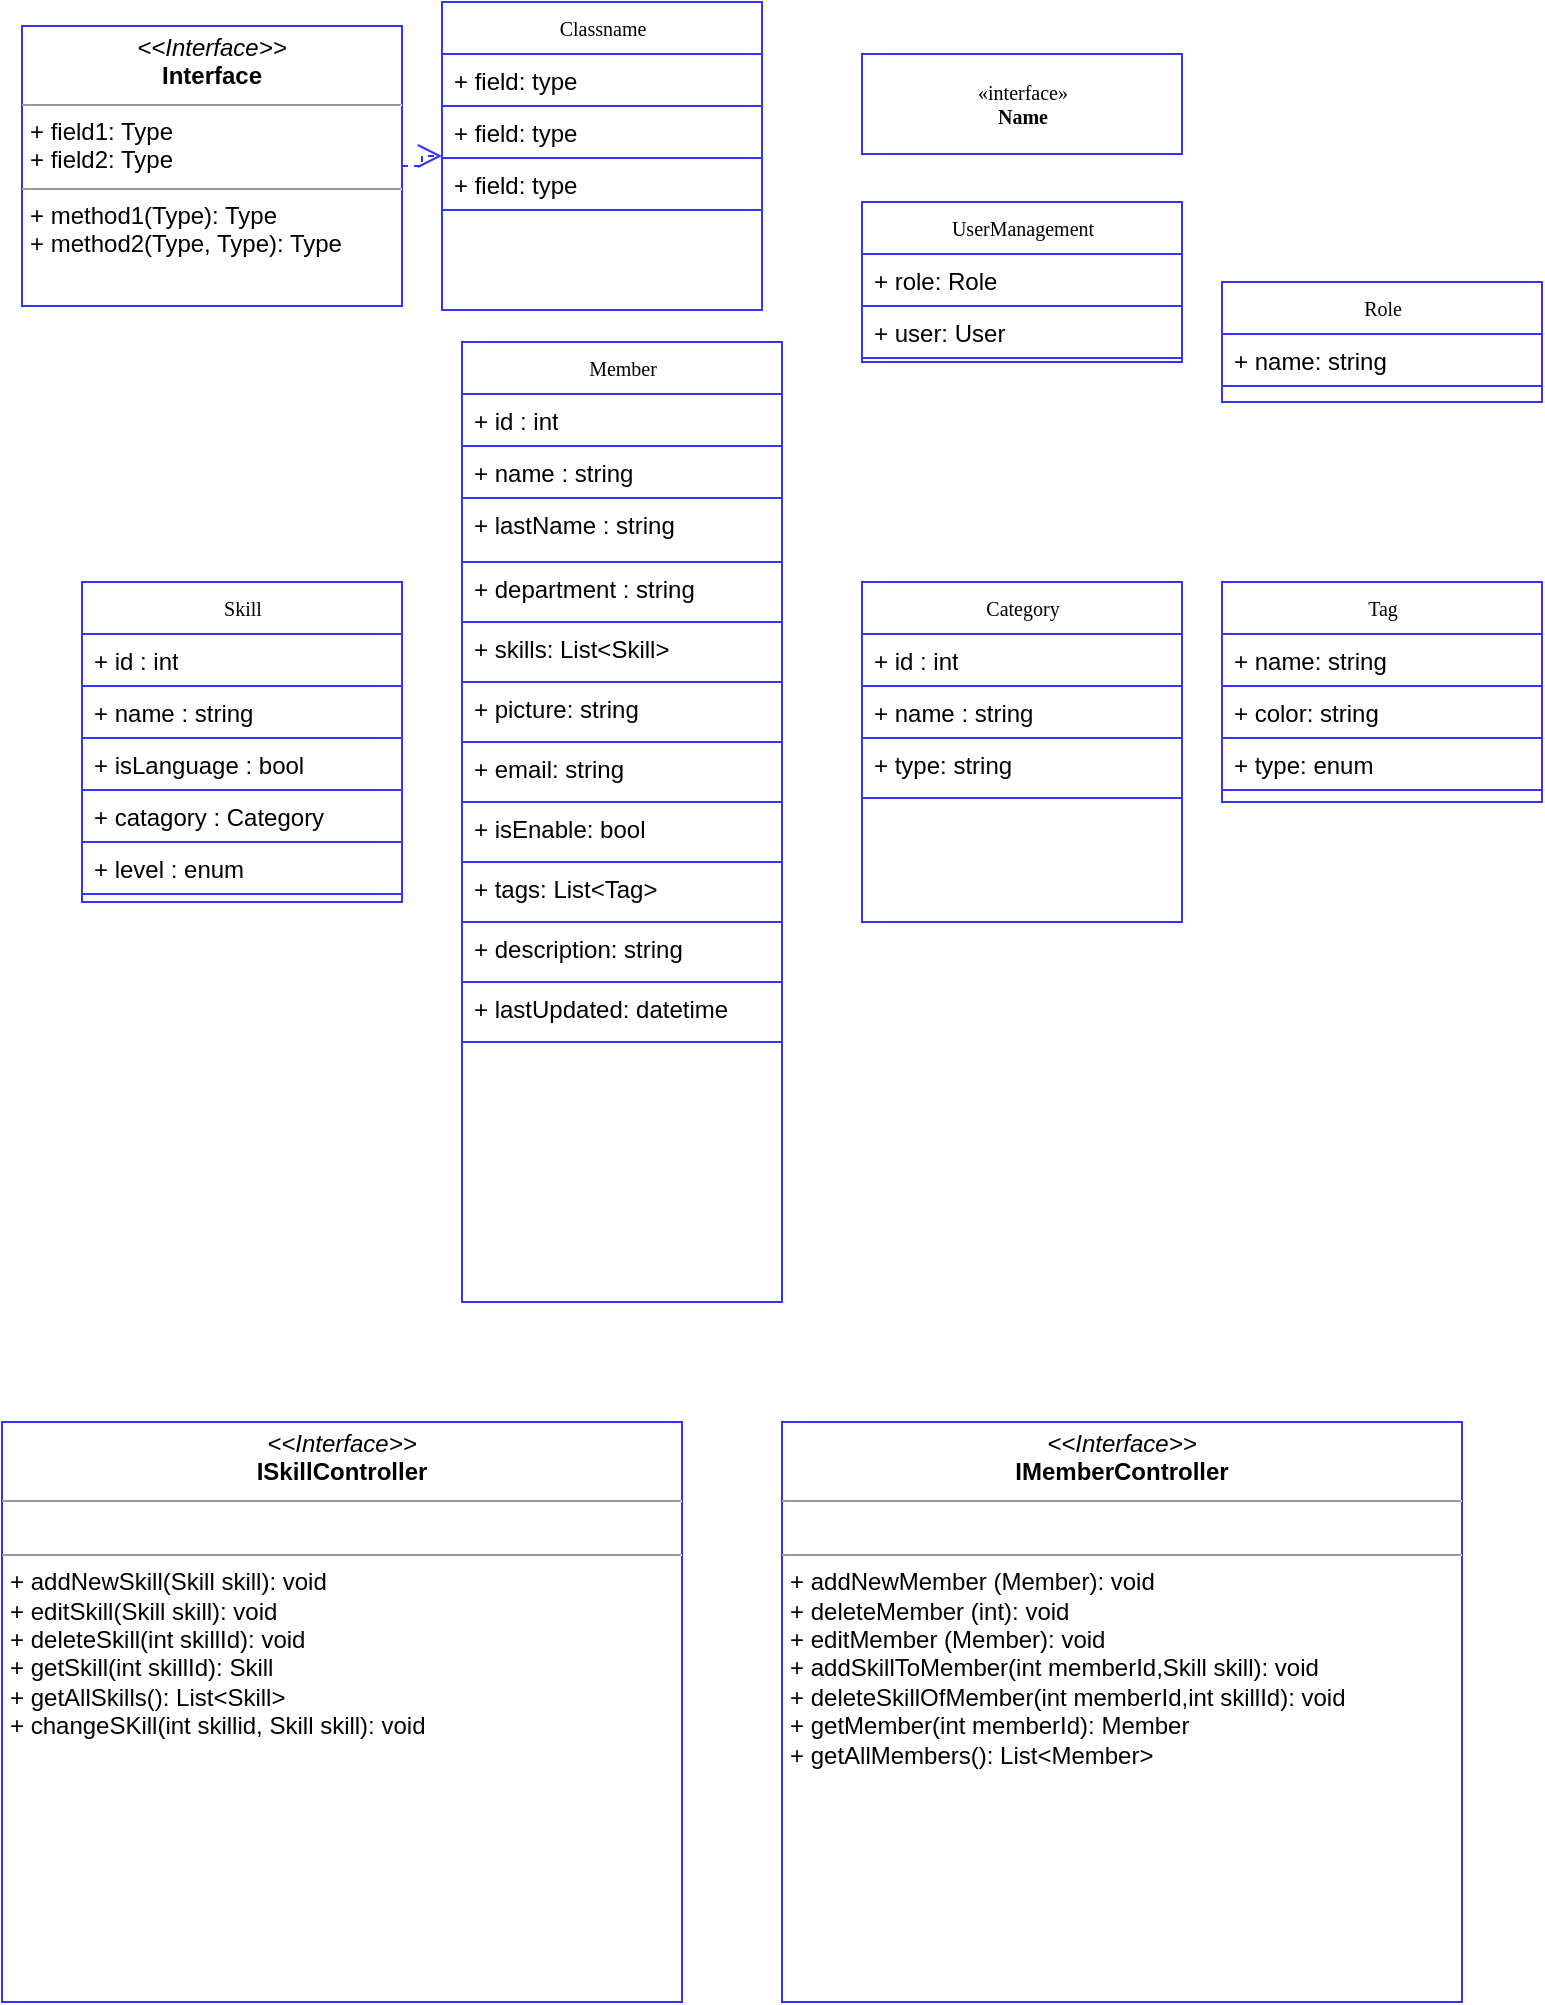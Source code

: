 <mxfile version="16.6.4" type="github">
  <diagram id="DBrndhMRon01NCxMLi8W" name="Page-1">
    <mxGraphModel dx="1038" dy="578" grid="1" gridSize="10" guides="1" tooltips="1" connect="1" arrows="1" fold="1" page="1" pageScale="1" pageWidth="850" pageHeight="1100" math="0" shadow="0">
      <root>
        <mxCell id="0" />
        <mxCell id="1" parent="0" />
        <mxCell id="cO_JLx6r3B_wXoH_glPn-1" value="Classname" style="swimlane;html=1;fontStyle=0;childLayout=stackLayout;horizontal=1;startSize=26;horizontalStack=0;resizeParent=1;resizeLast=0;collapsible=1;marginBottom=0;swimlaneFillColor=#ffffff;rounded=0;shadow=0;comic=0;labelBackgroundColor=none;strokeWidth=1;fontFamily=Verdana;fontSize=10;align=center;strokeColor=#3333FF;" vertex="1" parent="1">
          <mxGeometry x="260" width="160" height="154" as="geometry" />
        </mxCell>
        <mxCell id="cO_JLx6r3B_wXoH_glPn-2" value="+ field: type" style="text;html=1;strokeColor=#3333FF;fillColor=none;align=left;verticalAlign=top;spacingLeft=4;spacingRight=4;whiteSpace=wrap;overflow=hidden;rotatable=0;points=[[0,0.5],[1,0.5]];portConstraint=eastwest;" vertex="1" parent="cO_JLx6r3B_wXoH_glPn-1">
          <mxGeometry y="26" width="160" height="26" as="geometry" />
        </mxCell>
        <mxCell id="cO_JLx6r3B_wXoH_glPn-3" value="+ field: type" style="text;html=1;strokeColor=#3333FF;fillColor=none;align=left;verticalAlign=top;spacingLeft=4;spacingRight=4;whiteSpace=wrap;overflow=hidden;rotatable=0;points=[[0,0.5],[1,0.5]];portConstraint=eastwest;" vertex="1" parent="cO_JLx6r3B_wXoH_glPn-1">
          <mxGeometry y="52" width="160" height="26" as="geometry" />
        </mxCell>
        <mxCell id="cO_JLx6r3B_wXoH_glPn-4" value="+ field: type" style="text;html=1;strokeColor=#3333FF;fillColor=none;align=left;verticalAlign=top;spacingLeft=4;spacingRight=4;whiteSpace=wrap;overflow=hidden;rotatable=0;points=[[0,0.5],[1,0.5]];portConstraint=eastwest;" vertex="1" parent="cO_JLx6r3B_wXoH_glPn-1">
          <mxGeometry y="78" width="160" height="26" as="geometry" />
        </mxCell>
        <mxCell id="cO_JLx6r3B_wXoH_glPn-5" style="edgeStyle=orthogonalEdgeStyle;rounded=0;html=1;labelBackgroundColor=none;startFill=0;endArrow=open;endFill=0;endSize=10;fontFamily=Verdana;fontSize=10;dashed=1;strokeColor=#3333FF;" edge="1" parent="1" source="cO_JLx6r3B_wXoH_glPn-6" target="cO_JLx6r3B_wXoH_glPn-1">
          <mxGeometry relative="1" as="geometry" />
        </mxCell>
        <mxCell id="cO_JLx6r3B_wXoH_glPn-6" value="&lt;p style=&quot;margin:0px;margin-top:4px;text-align:center;&quot;&gt;&lt;i&gt;&amp;lt;&amp;lt;Interface&amp;gt;&amp;gt;&lt;/i&gt;&lt;br/&gt;&lt;b&gt;Interface&lt;/b&gt;&lt;/p&gt;&lt;hr size=&quot;1&quot;/&gt;&lt;p style=&quot;margin:0px;margin-left:4px;&quot;&gt;+ field1: Type&lt;br/&gt;+ field2: Type&lt;/p&gt;&lt;hr size=&quot;1&quot;/&gt;&lt;p style=&quot;margin:0px;margin-left:4px;&quot;&gt;+ method1(Type): Type&lt;br/&gt;+ method2(Type, Type): Type&lt;/p&gt;" style="verticalAlign=top;align=left;overflow=fill;fontSize=12;fontFamily=Helvetica;html=1;rounded=0;shadow=0;comic=0;labelBackgroundColor=none;strokeWidth=1;strokeColor=#3333FF;" vertex="1" parent="1">
          <mxGeometry x="50" y="12" width="190" height="140" as="geometry" />
        </mxCell>
        <mxCell id="cO_JLx6r3B_wXoH_glPn-7" value="Skill" style="swimlane;html=1;fontStyle=0;childLayout=stackLayout;horizontal=1;startSize=26;horizontalStack=0;resizeParent=1;resizeLast=0;collapsible=1;marginBottom=0;swimlaneFillColor=#ffffff;rounded=0;shadow=0;comic=0;labelBackgroundColor=none;strokeWidth=1;fontFamily=Verdana;fontSize=10;align=center;strokeColor=#3333FF;" vertex="1" parent="1">
          <mxGeometry x="80" y="290" width="160" height="160" as="geometry" />
        </mxCell>
        <mxCell id="cO_JLx6r3B_wXoH_glPn-8" value="+ id : int" style="text;html=1;strokeColor=#3333FF;fillColor=none;align=left;verticalAlign=top;spacingLeft=4;spacingRight=4;whiteSpace=wrap;overflow=hidden;rotatable=0;points=[[0,0.5],[1,0.5]];portConstraint=eastwest;" vertex="1" parent="cO_JLx6r3B_wXoH_glPn-7">
          <mxGeometry y="26" width="160" height="26" as="geometry" />
        </mxCell>
        <mxCell id="cO_JLx6r3B_wXoH_glPn-9" value="+ name : string" style="text;html=1;strokeColor=#3333FF;fillColor=none;align=left;verticalAlign=top;spacingLeft=4;spacingRight=4;whiteSpace=wrap;overflow=hidden;rotatable=0;points=[[0,0.5],[1,0.5]];portConstraint=eastwest;" vertex="1" parent="cO_JLx6r3B_wXoH_glPn-7">
          <mxGeometry y="52" width="160" height="26" as="geometry" />
        </mxCell>
        <mxCell id="cO_JLx6r3B_wXoH_glPn-10" value="+ isLanguage : bool" style="text;html=1;strokeColor=#3333FF;fillColor=none;align=left;verticalAlign=top;spacingLeft=4;spacingRight=4;whiteSpace=wrap;overflow=hidden;rotatable=0;points=[[0,0.5],[1,0.5]];portConstraint=eastwest;" vertex="1" parent="cO_JLx6r3B_wXoH_glPn-7">
          <mxGeometry y="78" width="160" height="26" as="geometry" />
        </mxCell>
        <mxCell id="cO_JLx6r3B_wXoH_glPn-11" value="+ catagory : Category" style="text;html=1;strokeColor=#3333FF;fillColor=none;align=left;verticalAlign=top;spacingLeft=4;spacingRight=4;whiteSpace=wrap;overflow=hidden;rotatable=0;points=[[0,0.5],[1,0.5]];portConstraint=eastwest;" vertex="1" parent="cO_JLx6r3B_wXoH_glPn-7">
          <mxGeometry y="104" width="160" height="26" as="geometry" />
        </mxCell>
        <mxCell id="cO_JLx6r3B_wXoH_glPn-12" value="+ level : enum" style="text;html=1;strokeColor=#3333FF;fillColor=none;align=left;verticalAlign=top;spacingLeft=4;spacingRight=4;whiteSpace=wrap;overflow=hidden;rotatable=0;points=[[0,0.5],[1,0.5]];portConstraint=eastwest;" vertex="1" parent="cO_JLx6r3B_wXoH_glPn-7">
          <mxGeometry y="130" width="160" height="26" as="geometry" />
        </mxCell>
        <mxCell id="cO_JLx6r3B_wXoH_glPn-13" value="Member" style="swimlane;html=1;fontStyle=0;childLayout=stackLayout;horizontal=1;startSize=26;horizontalStack=0;resizeParent=1;resizeLast=0;collapsible=1;marginBottom=0;swimlaneFillColor=#ffffff;rounded=0;shadow=0;comic=0;labelBackgroundColor=none;strokeWidth=1;fontFamily=Verdana;fontSize=10;align=center;strokeColor=#3333FF;" vertex="1" parent="1">
          <mxGeometry x="270" y="170" width="160" height="480" as="geometry" />
        </mxCell>
        <mxCell id="cO_JLx6r3B_wXoH_glPn-14" value="+ id : int" style="text;html=1;strokeColor=#3333FF;fillColor=none;align=left;verticalAlign=top;spacingLeft=4;spacingRight=4;whiteSpace=wrap;overflow=hidden;rotatable=0;points=[[0,0.5],[1,0.5]];portConstraint=eastwest;" vertex="1" parent="cO_JLx6r3B_wXoH_glPn-13">
          <mxGeometry y="26" width="160" height="26" as="geometry" />
        </mxCell>
        <mxCell id="cO_JLx6r3B_wXoH_glPn-15" value="+ name : string" style="text;html=1;strokeColor=#3333FF;fillColor=none;align=left;verticalAlign=top;spacingLeft=4;spacingRight=4;whiteSpace=wrap;overflow=hidden;rotatable=0;points=[[0,0.5],[1,0.5]];portConstraint=eastwest;" vertex="1" parent="cO_JLx6r3B_wXoH_glPn-13">
          <mxGeometry y="52" width="160" height="26" as="geometry" />
        </mxCell>
        <mxCell id="cO_JLx6r3B_wXoH_glPn-16" value="+ lastName : string" style="text;html=1;strokeColor=#3333FF;fillColor=none;align=left;verticalAlign=top;spacingLeft=4;spacingRight=4;whiteSpace=wrap;overflow=hidden;rotatable=0;points=[[0,0.5],[1,0.5]];portConstraint=eastwest;" vertex="1" parent="cO_JLx6r3B_wXoH_glPn-13">
          <mxGeometry y="78" width="160" height="32" as="geometry" />
        </mxCell>
        <mxCell id="cO_JLx6r3B_wXoH_glPn-17" value="+ department : string" style="text;html=1;strokeColor=#3333FF;fillColor=none;align=left;verticalAlign=top;spacingLeft=4;spacingRight=4;whiteSpace=wrap;overflow=hidden;rotatable=0;points=[[0,0.5],[1,0.5]];portConstraint=eastwest;" vertex="1" parent="cO_JLx6r3B_wXoH_glPn-13">
          <mxGeometry y="110" width="160" height="30" as="geometry" />
        </mxCell>
        <mxCell id="cO_JLx6r3B_wXoH_glPn-18" value="+ skills: List&amp;lt;Skill&amp;gt;" style="text;html=1;strokeColor=#3333FF;fillColor=none;align=left;verticalAlign=top;spacingLeft=4;spacingRight=4;whiteSpace=wrap;overflow=hidden;rotatable=0;points=[[0,0.5],[1,0.5]];portConstraint=eastwest;" vertex="1" parent="cO_JLx6r3B_wXoH_glPn-13">
          <mxGeometry y="140" width="160" height="30" as="geometry" />
        </mxCell>
        <mxCell id="cO_JLx6r3B_wXoH_glPn-19" value="+ picture: string" style="text;html=1;strokeColor=#3333FF;fillColor=none;align=left;verticalAlign=top;spacingLeft=4;spacingRight=4;whiteSpace=wrap;overflow=hidden;rotatable=0;points=[[0,0.5],[1,0.5]];portConstraint=eastwest;" vertex="1" parent="cO_JLx6r3B_wXoH_glPn-13">
          <mxGeometry y="170" width="160" height="30" as="geometry" />
        </mxCell>
        <mxCell id="cO_JLx6r3B_wXoH_glPn-20" value="+ email: string" style="text;html=1;strokeColor=#3333FF;fillColor=none;align=left;verticalAlign=top;spacingLeft=4;spacingRight=4;whiteSpace=wrap;overflow=hidden;rotatable=0;points=[[0,0.5],[1,0.5]];portConstraint=eastwest;" vertex="1" parent="cO_JLx6r3B_wXoH_glPn-13">
          <mxGeometry y="200" width="160" height="30" as="geometry" />
        </mxCell>
        <mxCell id="cO_JLx6r3B_wXoH_glPn-21" value="+ isEnable: bool" style="text;html=1;strokeColor=#3333FF;fillColor=none;align=left;verticalAlign=top;spacingLeft=4;spacingRight=4;whiteSpace=wrap;overflow=hidden;rotatable=0;points=[[0,0.5],[1,0.5]];portConstraint=eastwest;" vertex="1" parent="cO_JLx6r3B_wXoH_glPn-13">
          <mxGeometry y="230" width="160" height="30" as="geometry" />
        </mxCell>
        <mxCell id="cO_JLx6r3B_wXoH_glPn-22" value="+ tags: List&amp;lt;Tag&amp;gt;" style="text;html=1;strokeColor=#3333FF;fillColor=none;align=left;verticalAlign=top;spacingLeft=4;spacingRight=4;whiteSpace=wrap;overflow=hidden;rotatable=0;points=[[0,0.5],[1,0.5]];portConstraint=eastwest;" vertex="1" parent="cO_JLx6r3B_wXoH_glPn-13">
          <mxGeometry y="260" width="160" height="30" as="geometry" />
        </mxCell>
        <mxCell id="cO_JLx6r3B_wXoH_glPn-23" value="+ description: string" style="text;html=1;strokeColor=#3333FF;fillColor=none;align=left;verticalAlign=top;spacingLeft=4;spacingRight=4;whiteSpace=wrap;overflow=hidden;rotatable=0;points=[[0,0.5],[1,0.5]];portConstraint=eastwest;" vertex="1" parent="cO_JLx6r3B_wXoH_glPn-13">
          <mxGeometry y="290" width="160" height="30" as="geometry" />
        </mxCell>
        <mxCell id="cO_JLx6r3B_wXoH_glPn-24" value="+ lastUpdated: datetime" style="text;html=1;strokeColor=#3333FF;fillColor=none;align=left;verticalAlign=top;spacingLeft=4;spacingRight=4;whiteSpace=wrap;overflow=hidden;rotatable=0;points=[[0,0.5],[1,0.5]];portConstraint=eastwest;" vertex="1" parent="cO_JLx6r3B_wXoH_glPn-13">
          <mxGeometry y="320" width="160" height="30" as="geometry" />
        </mxCell>
        <mxCell id="cO_JLx6r3B_wXoH_glPn-25" value="&lt;p style=&quot;margin: 0px ; margin-top: 4px ; text-align: center&quot;&gt;&lt;i&gt;&amp;lt;&amp;lt;Interface&amp;gt;&amp;gt;&lt;/i&gt;&lt;br&gt;&lt;b&gt;IMemberController&lt;/b&gt;&lt;/p&gt;&lt;hr size=&quot;1&quot;&gt;&lt;p style=&quot;margin: 0px ; margin-left: 4px&quot;&gt;&lt;br&gt;&lt;/p&gt;&lt;hr size=&quot;1&quot;&gt;&lt;p style=&quot;margin: 0px ; margin-left: 4px&quot;&gt;+ addNewMember (Member): void&lt;/p&gt;&lt;p style=&quot;margin: 0px ; margin-left: 4px&quot;&gt;&lt;span&gt;+ deleteMember (int): void&lt;/span&gt;&lt;br&gt;&lt;/p&gt;&lt;p style=&quot;margin: 0px ; margin-left: 4px&quot;&gt;+ editMember (Member): void&lt;br&gt;&lt;/p&gt;&lt;p style=&quot;margin: 0px ; margin-left: 4px&quot;&gt;+ addSkillToMember(int memberId,Skill skill): void&lt;br&gt;&lt;/p&gt;&lt;p style=&quot;margin: 0px ; margin-left: 4px&quot;&gt;+ deleteSkillOfMember(int memberId,int skillId): void&lt;br&gt;&lt;/p&gt;&lt;p style=&quot;margin: 0px ; margin-left: 4px&quot;&gt;+ getMember(int memberId): Member&amp;nbsp;&lt;br&gt;&lt;/p&gt;&lt;p style=&quot;margin: 0px ; margin-left: 4px&quot;&gt;+ getAllMembers(): List&amp;lt;Member&amp;gt;&lt;br&gt;&lt;/p&gt;&lt;p style=&quot;margin: 0px ; margin-left: 4px&quot;&gt;&lt;br&gt;&lt;/p&gt;" style="verticalAlign=top;align=left;overflow=fill;fontSize=12;fontFamily=Helvetica;html=1;rounded=0;shadow=0;comic=0;labelBackgroundColor=none;strokeWidth=1;strokeColor=#3333FF;" vertex="1" parent="1">
          <mxGeometry x="430" y="710" width="340" height="290" as="geometry" />
        </mxCell>
        <mxCell id="cO_JLx6r3B_wXoH_glPn-26" value="&lt;p style=&quot;margin: 0px ; margin-top: 4px ; text-align: center&quot;&gt;&lt;i&gt;&amp;lt;&amp;lt;Interface&amp;gt;&amp;gt;&lt;/i&gt;&lt;br&gt;&lt;b&gt;ISkillController&lt;/b&gt;&lt;/p&gt;&lt;hr size=&quot;1&quot;&gt;&lt;p style=&quot;margin: 0px ; margin-left: 4px&quot;&gt;&lt;br&gt;&lt;/p&gt;&lt;hr size=&quot;1&quot;&gt;&lt;p style=&quot;margin: 0px ; margin-left: 4px&quot;&gt;+ addNewSkill(Skill skill): void&lt;/p&gt;&lt;p style=&quot;margin: 0px ; margin-left: 4px&quot;&gt;+ editSkill(Skill skill): void&lt;br&gt;&lt;/p&gt;&lt;p style=&quot;margin: 0px ; margin-left: 4px&quot;&gt;&lt;span&gt;+ deleteSkill(int skillId): void&lt;/span&gt;&lt;br&gt;&lt;/p&gt;&lt;p style=&quot;margin: 0px ; margin-left: 4px&quot;&gt;+ getSkill(int skillId): Skill&lt;br&gt;+ getAllSkills(): List&amp;lt;Skill&amp;gt;&lt;br&gt;&lt;/p&gt;&lt;p style=&quot;margin: 0px 0px 0px 4px&quot;&gt;+ changeSKill(int skillid, Skill skill): void&lt;br&gt;&lt;/p&gt;&lt;p style=&quot;margin: 0px 0px 0px 4px&quot;&gt;&lt;br&gt;&lt;/p&gt;&lt;p style=&quot;margin: 0px ; margin-left: 4px&quot;&gt;&lt;br&gt;&lt;/p&gt;" style="verticalAlign=top;align=left;overflow=fill;fontSize=12;fontFamily=Helvetica;html=1;rounded=0;shadow=0;comic=0;labelBackgroundColor=none;strokeWidth=1;strokeColor=#3333FF;" vertex="1" parent="1">
          <mxGeometry x="40" y="710" width="340" height="290" as="geometry" />
        </mxCell>
        <mxCell id="cO_JLx6r3B_wXoH_glPn-27" value="Category" style="swimlane;html=1;fontStyle=0;childLayout=stackLayout;horizontal=1;startSize=26;horizontalStack=0;resizeParent=1;resizeLast=0;collapsible=1;marginBottom=0;swimlaneFillColor=#ffffff;rounded=0;shadow=0;comic=0;labelBackgroundColor=none;strokeWidth=1;fontFamily=Verdana;fontSize=10;align=center;strokeColor=#3333FF;" vertex="1" parent="1">
          <mxGeometry x="470" y="290" width="160" height="170" as="geometry" />
        </mxCell>
        <mxCell id="cO_JLx6r3B_wXoH_glPn-28" value="+ id : int" style="text;html=1;strokeColor=#3333FF;fillColor=none;align=left;verticalAlign=top;spacingLeft=4;spacingRight=4;whiteSpace=wrap;overflow=hidden;rotatable=0;points=[[0,0.5],[1,0.5]];portConstraint=eastwest;" vertex="1" parent="cO_JLx6r3B_wXoH_glPn-27">
          <mxGeometry y="26" width="160" height="26" as="geometry" />
        </mxCell>
        <mxCell id="cO_JLx6r3B_wXoH_glPn-29" value="+ name : string" style="text;html=1;strokeColor=#3333FF;fillColor=none;align=left;verticalAlign=top;spacingLeft=4;spacingRight=4;whiteSpace=wrap;overflow=hidden;rotatable=0;points=[[0,0.5],[1,0.5]];portConstraint=eastwest;" vertex="1" parent="cO_JLx6r3B_wXoH_glPn-27">
          <mxGeometry y="52" width="160" height="26" as="geometry" />
        </mxCell>
        <mxCell id="cO_JLx6r3B_wXoH_glPn-30" value="+ type: string" style="text;html=1;strokeColor=#3333FF;fillColor=none;align=left;verticalAlign=top;spacingLeft=4;spacingRight=4;whiteSpace=wrap;overflow=hidden;rotatable=0;points=[[0,0.5],[1,0.5]];portConstraint=eastwest;" vertex="1" parent="cO_JLx6r3B_wXoH_glPn-27">
          <mxGeometry y="78" width="160" height="30" as="geometry" />
        </mxCell>
        <mxCell id="cO_JLx6r3B_wXoH_glPn-31" value="UserManagement" style="swimlane;html=1;fontStyle=0;childLayout=stackLayout;horizontal=1;startSize=26;horizontalStack=0;resizeParent=1;resizeLast=0;collapsible=1;marginBottom=0;swimlaneFillColor=#ffffff;rounded=0;shadow=0;comic=0;labelBackgroundColor=none;strokeWidth=1;fontFamily=Verdana;fontSize=10;align=center;strokeColor=#3333FF;" vertex="1" parent="1">
          <mxGeometry x="470" y="100" width="160" height="80" as="geometry" />
        </mxCell>
        <mxCell id="cO_JLx6r3B_wXoH_glPn-32" value="+ role: Role" style="text;html=1;strokeColor=#3333FF;fillColor=none;align=left;verticalAlign=top;spacingLeft=4;spacingRight=4;whiteSpace=wrap;overflow=hidden;rotatable=0;points=[[0,0.5],[1,0.5]];portConstraint=eastwest;" vertex="1" parent="cO_JLx6r3B_wXoH_glPn-31">
          <mxGeometry y="26" width="160" height="26" as="geometry" />
        </mxCell>
        <mxCell id="cO_JLx6r3B_wXoH_glPn-33" value="+ user: User" style="text;html=1;strokeColor=#3333FF;fillColor=none;align=left;verticalAlign=top;spacingLeft=4;spacingRight=4;whiteSpace=wrap;overflow=hidden;rotatable=0;points=[[0,0.5],[1,0.5]];portConstraint=eastwest;" vertex="1" parent="cO_JLx6r3B_wXoH_glPn-31">
          <mxGeometry y="52" width="160" height="26" as="geometry" />
        </mxCell>
        <mxCell id="cO_JLx6r3B_wXoH_glPn-34" value="Role" style="swimlane;html=1;fontStyle=0;childLayout=stackLayout;horizontal=1;startSize=26;horizontalStack=0;resizeParent=1;resizeLast=0;collapsible=1;marginBottom=0;swimlaneFillColor=#ffffff;rounded=0;shadow=0;comic=0;labelBackgroundColor=none;strokeWidth=1;fontFamily=Verdana;fontSize=10;align=center;strokeColor=#3333FF;" vertex="1" parent="1">
          <mxGeometry x="650" y="140" width="160" height="60" as="geometry" />
        </mxCell>
        <mxCell id="cO_JLx6r3B_wXoH_glPn-35" value="+ name: string" style="text;html=1;strokeColor=#3333FF;fillColor=none;align=left;verticalAlign=top;spacingLeft=4;spacingRight=4;whiteSpace=wrap;overflow=hidden;rotatable=0;points=[[0,0.5],[1,0.5]];portConstraint=eastwest;" vertex="1" parent="cO_JLx6r3B_wXoH_glPn-34">
          <mxGeometry y="26" width="160" height="26" as="geometry" />
        </mxCell>
        <mxCell id="cO_JLx6r3B_wXoH_glPn-36" value="Tag" style="swimlane;html=1;fontStyle=0;childLayout=stackLayout;horizontal=1;startSize=26;horizontalStack=0;resizeParent=1;resizeLast=0;collapsible=1;marginBottom=0;swimlaneFillColor=#ffffff;rounded=0;shadow=0;comic=0;labelBackgroundColor=none;strokeWidth=1;fontFamily=Verdana;fontSize=10;align=center;strokeColor=#3333FF;" vertex="1" parent="1">
          <mxGeometry x="650" y="290" width="160" height="110" as="geometry" />
        </mxCell>
        <mxCell id="cO_JLx6r3B_wXoH_glPn-37" value="+ name: string" style="text;html=1;strokeColor=#3333FF;fillColor=none;align=left;verticalAlign=top;spacingLeft=4;spacingRight=4;whiteSpace=wrap;overflow=hidden;rotatable=0;points=[[0,0.5],[1,0.5]];portConstraint=eastwest;" vertex="1" parent="cO_JLx6r3B_wXoH_glPn-36">
          <mxGeometry y="26" width="160" height="26" as="geometry" />
        </mxCell>
        <mxCell id="cO_JLx6r3B_wXoH_glPn-38" value="+ color: string" style="text;html=1;strokeColor=#3333FF;fillColor=none;align=left;verticalAlign=top;spacingLeft=4;spacingRight=4;whiteSpace=wrap;overflow=hidden;rotatable=0;points=[[0,0.5],[1,0.5]];portConstraint=eastwest;" vertex="1" parent="cO_JLx6r3B_wXoH_glPn-36">
          <mxGeometry y="52" width="160" height="26" as="geometry" />
        </mxCell>
        <mxCell id="cO_JLx6r3B_wXoH_glPn-39" value="+ type: enum" style="text;html=1;strokeColor=#3333FF;fillColor=none;align=left;verticalAlign=top;spacingLeft=4;spacingRight=4;whiteSpace=wrap;overflow=hidden;rotatable=0;points=[[0,0.5],[1,0.5]];portConstraint=eastwest;" vertex="1" parent="cO_JLx6r3B_wXoH_glPn-36">
          <mxGeometry y="78" width="160" height="26" as="geometry" />
        </mxCell>
        <mxCell id="cO_JLx6r3B_wXoH_glPn-40" value="&amp;laquo;interface&amp;raquo;&lt;br&gt;&lt;b&gt;Name&lt;/b&gt;" style="html=1;rounded=0;shadow=0;comic=0;labelBackgroundColor=none;strokeWidth=1;fontFamily=Verdana;fontSize=10;align=center;strokeColor=#3333FF;" vertex="1" parent="1">
          <mxGeometry x="470" y="26" width="160" height="50" as="geometry" />
        </mxCell>
      </root>
    </mxGraphModel>
  </diagram>
</mxfile>

